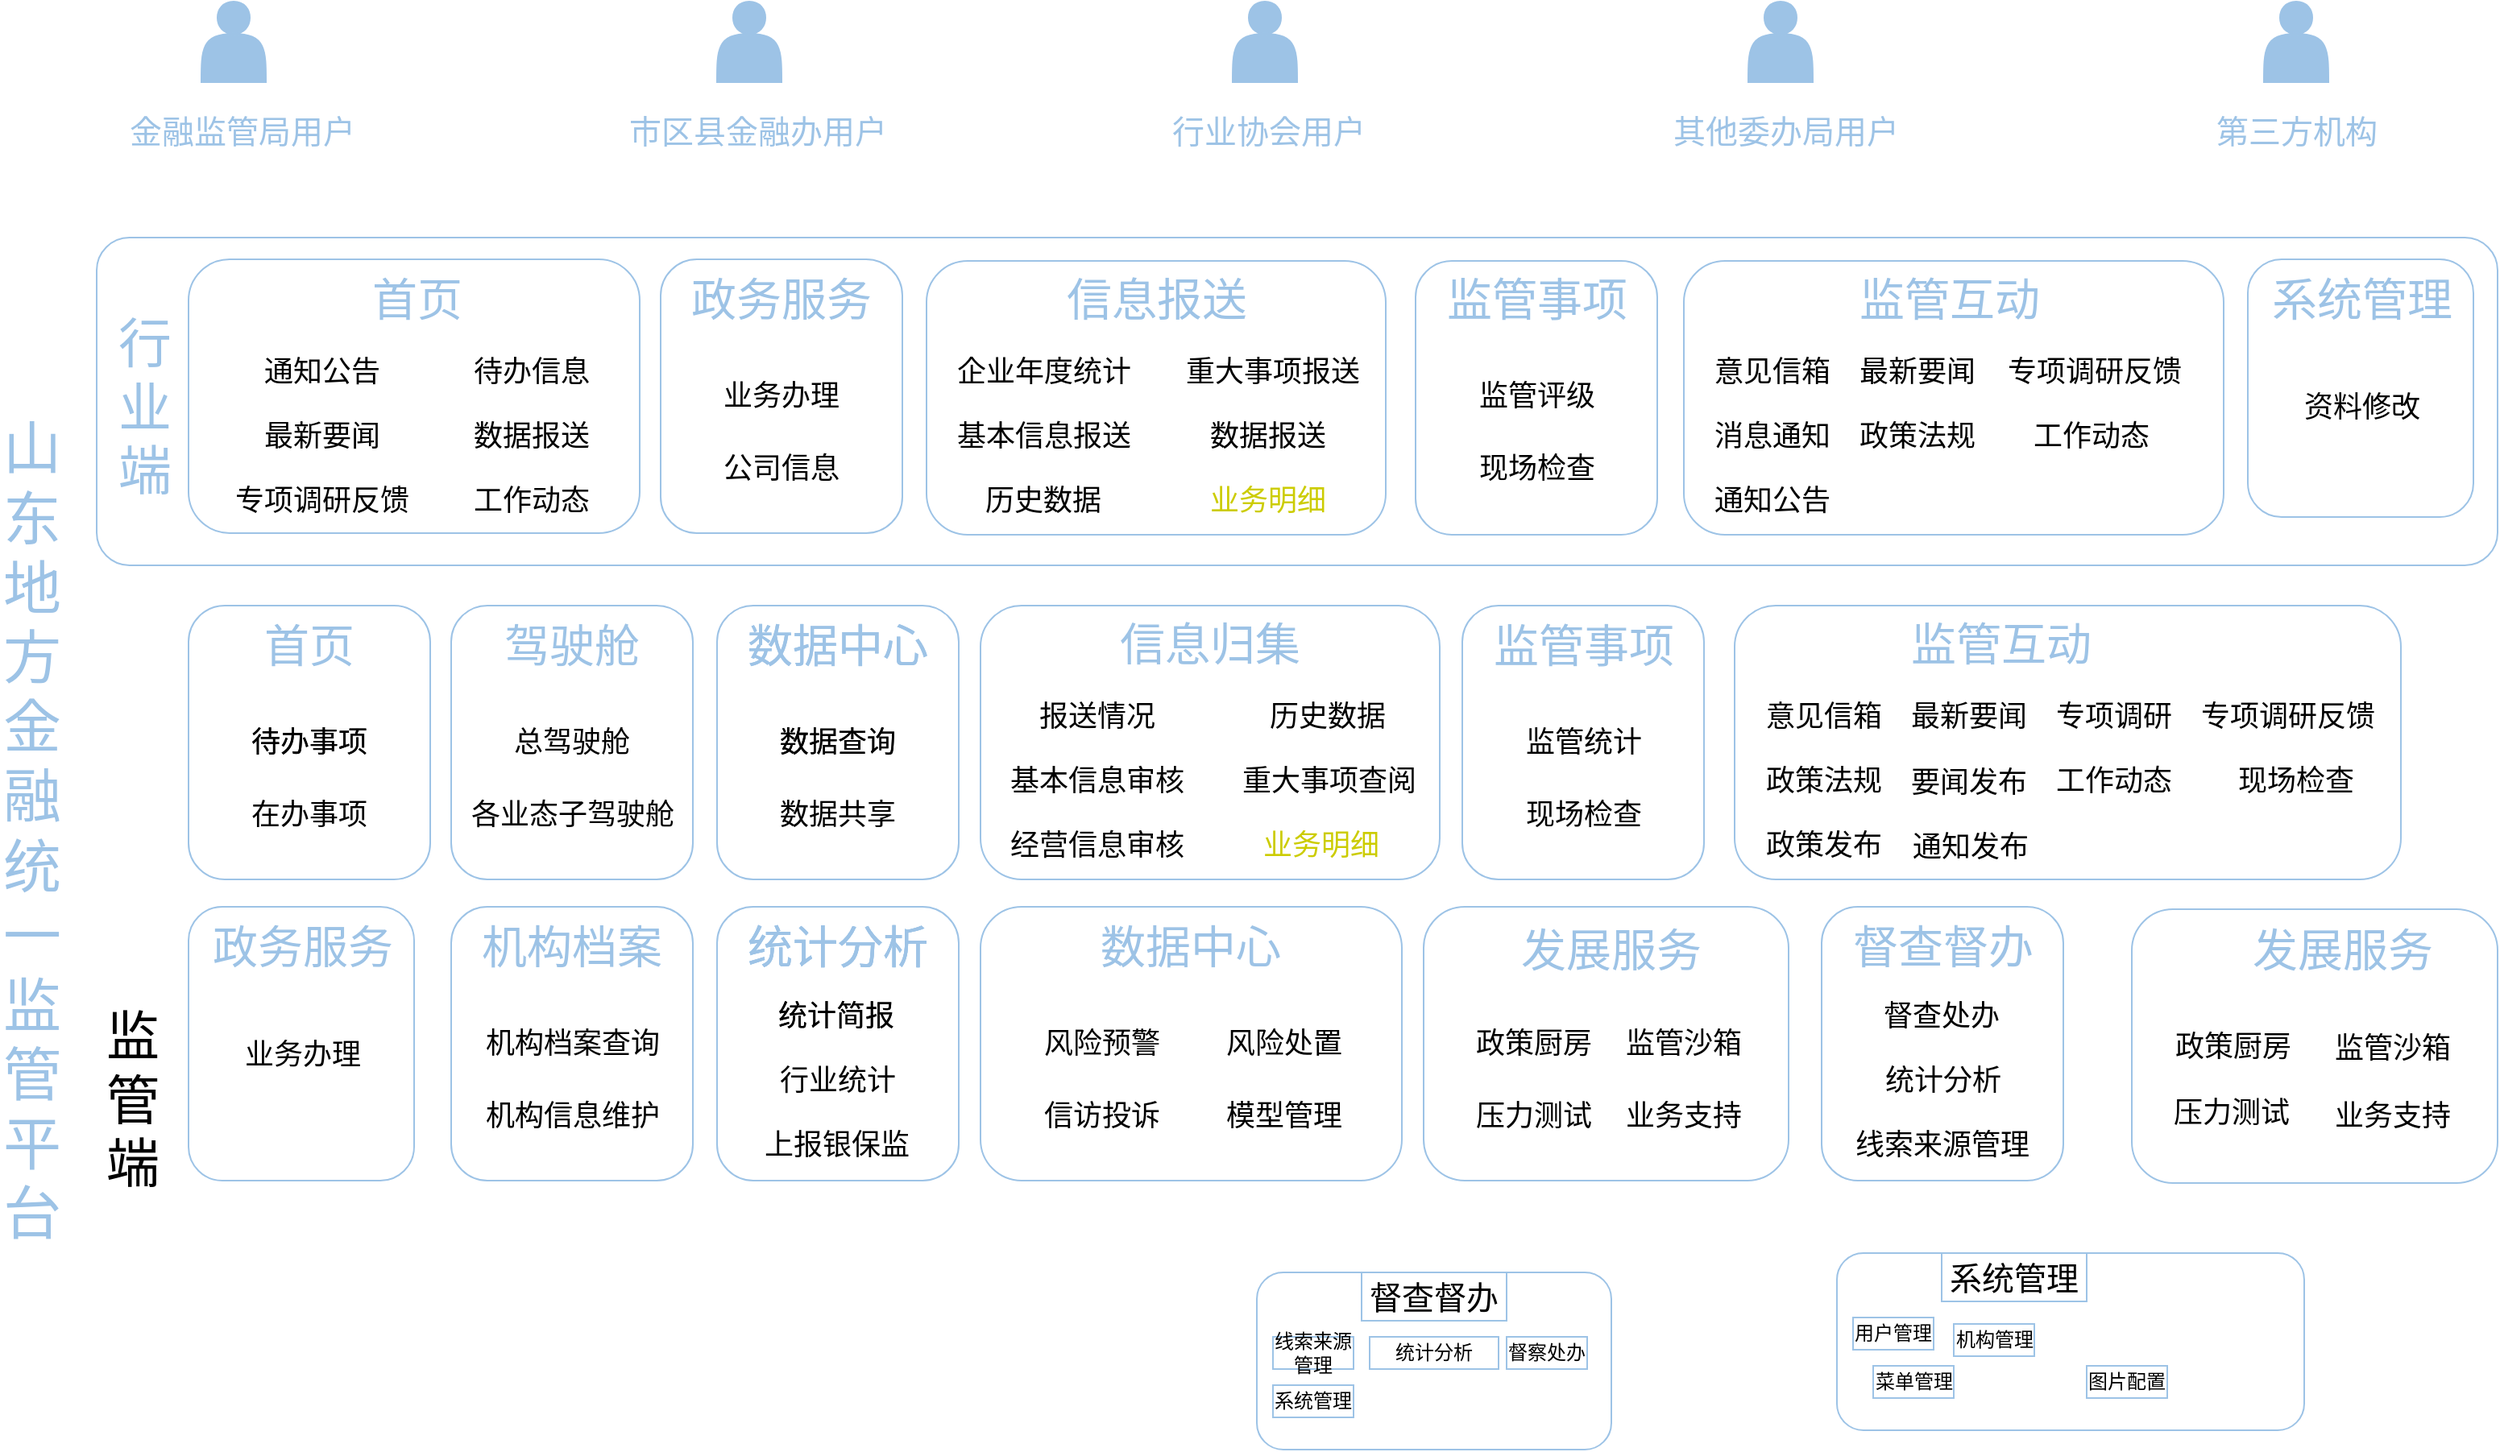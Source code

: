 <mxfile version="21.3.4" type="github">
  <diagram name="第 1 页" id="MV3o43IdLmot7RDqP8pI">
    <mxGraphModel dx="1057" dy="573" grid="1" gridSize="10" guides="1" tooltips="1" connect="1" arrows="1" fold="1" page="1" pageScale="1" pageWidth="827" pageHeight="1169" math="0" shadow="0">
      <root>
        <mxCell id="0" />
        <mxCell id="1" parent="0" />
        <mxCell id="Glt5fxQ_8E8wL3YPpG3F-2" value="" style="shape=actor;whiteSpace=wrap;html=1;fillColor=#9DC3E6;strokeColor=#9DC3E6;" parent="1" vertex="1">
          <mxGeometry x="195" y="40" width="40" height="50" as="geometry" />
        </mxCell>
        <mxCell id="Glt5fxQ_8E8wL3YPpG3F-7" value="&lt;font color=&quot;#9dc3e6&quot;&gt;金融监管局用户&lt;/font&gt;" style="text;html=1;align=center;verticalAlign=middle;resizable=0;points=[];autosize=1;strokeColor=none;fillColor=none;fontSize=20;arcSize=12;rounded=1;imageWidth=24;" parent="1" vertex="1">
          <mxGeometry x="140" y="100" width="160" height="40" as="geometry" />
        </mxCell>
        <mxCell id="aRTXH67dhM7J8I6KlZtX-2" value="" style="rounded=1;whiteSpace=wrap;html=1;strokeColor=#9DC3E6;arcSize=10;" parent="1" vertex="1">
          <mxGeometry x="130" y="186.5" width="1490" height="203.5" as="geometry" />
        </mxCell>
        <mxCell id="aRTXH67dhM7J8I6KlZtX-5" value="&lt;font color=&quot;#9dc3e6&quot; style=&quot;font-size: 33px;&quot;&gt;行业端&lt;/font&gt;" style="text;html=1;strokeColor=none;fillColor=none;align=center;verticalAlign=middle;whiteSpace=wrap;rounded=1;arcSize=15;imageHeight=24;" parent="1" vertex="1">
          <mxGeometry x="140" y="230" width="40" height="123" as="geometry" />
        </mxCell>
        <mxCell id="aRTXH67dhM7J8I6KlZtX-6" value="&lt;font style=&quot;font-size: 33px;&quot;&gt;监管端&lt;/font&gt;" style="text;html=1;strokeColor=none;fillColor=none;align=center;verticalAlign=middle;whiteSpace=wrap;rounded=0;fontSize=20;" parent="1" vertex="1">
          <mxGeometry x="140" y="682" width="25" height="80" as="geometry" />
        </mxCell>
        <mxCell id="aRTXH67dhM7J8I6KlZtX-10" value="&lt;font style=&quot;font-size: 36px;&quot; color=&quot;#9dc3e6&quot;&gt;山东地方金融统一监管平台&lt;/font&gt;" style="text;html=1;strokeColor=none;fillColor=none;align=center;verticalAlign=middle;whiteSpace=wrap;rounded=1;fontSize=20;arcSize=16;" parent="1" vertex="1">
          <mxGeometry x="70" y="320" width="40" height="470" as="geometry" />
        </mxCell>
        <mxCell id="aRTXH67dhM7J8I6KlZtX-11" value="" style="rounded=1;whiteSpace=wrap;html=1;strokeColor=#9DC3E6;" parent="1" vertex="1">
          <mxGeometry x="187" y="200" width="280" height="170" as="geometry" />
        </mxCell>
        <mxCell id="aRTXH67dhM7J8I6KlZtX-12" value="&lt;font style=&quot;font-size: 28px;&quot; color=&quot;#9dc3e6&quot;&gt;首页&lt;/font&gt;" style="text;html=1;strokeColor=none;fillColor=none;align=center;verticalAlign=middle;whiteSpace=wrap;rounded=1;fontSize=20;arcSize=15;" parent="1" vertex="1">
          <mxGeometry x="278.5" y="210" width="100" height="30" as="geometry" />
        </mxCell>
        <mxCell id="aRTXH67dhM7J8I6KlZtX-17" value="&lt;font color=&quot;#9dc3e6&quot;&gt;市区县金融办用户&lt;/font&gt;" style="text;html=1;align=center;verticalAlign=middle;resizable=0;points=[];autosize=1;strokeColor=none;fillColor=none;fontSize=20;rounded=1;arcSize=12;" parent="1" vertex="1">
          <mxGeometry x="450" y="100" width="180" height="40" as="geometry" />
        </mxCell>
        <mxCell id="aRTXH67dhM7J8I6KlZtX-19" value="&lt;font color=&quot;#9dc3e6&quot;&gt;行业协会用户&lt;/font&gt;" style="text;html=1;align=center;verticalAlign=middle;resizable=0;points=[];autosize=1;strokeColor=none;fillColor=none;fontSize=20;rounded=1;arcSize=12;" parent="1" vertex="1">
          <mxGeometry x="786.5" y="100" width="140" height="40" as="geometry" />
        </mxCell>
        <mxCell id="aRTXH67dhM7J8I6KlZtX-21" value="&lt;font color=&quot;#9dc3e6&quot;&gt;其他委办局用户&lt;/font&gt;" style="text;html=1;align=center;verticalAlign=middle;resizable=0;points=[];autosize=1;strokeColor=none;fillColor=none;fontSize=20;rounded=1;" parent="1" vertex="1">
          <mxGeometry x="1097.5" y="100" width="160" height="40" as="geometry" />
        </mxCell>
        <mxCell id="aRTXH67dhM7J8I6KlZtX-23" value="&lt;font color=&quot;#9dc3e6&quot;&gt;第三方机构&lt;/font&gt;" style="text;html=1;align=center;verticalAlign=middle;resizable=0;points=[];autosize=1;strokeColor=none;fillColor=none;fontSize=20;rounded=1;" parent="1" vertex="1">
          <mxGeometry x="1435" y="100" width="120" height="40" as="geometry" />
        </mxCell>
        <mxCell id="aRTXH67dhM7J8I6KlZtX-24" value="&lt;p class=&quot;MsoNormal&quot;&gt;&lt;font face=&quot;Times New Roman&quot; style=&quot;font-size: 18px;&quot;&gt;通知公告&lt;/font&gt;&lt;/p&gt;" style="text;html=1;strokeColor=none;fillColor=none;align=center;verticalAlign=middle;whiteSpace=wrap;rounded=0;imageWidth=24;imageHeight=24;" parent="1" vertex="1">
          <mxGeometry x="230" y="260" width="80" height="20" as="geometry" />
        </mxCell>
        <mxCell id="aRTXH67dhM7J8I6KlZtX-25" value="&lt;font face=&quot;Times New Roman&quot; style=&quot;font-size: 18px;&quot;&gt;专项调研反馈&lt;/font&gt;" style="text;html=1;strokeColor=none;fillColor=none;align=center;verticalAlign=middle;whiteSpace=wrap;rounded=0;" parent="1" vertex="1">
          <mxGeometry x="215" y="340" width="110" height="20" as="geometry" />
        </mxCell>
        <mxCell id="aRTXH67dhM7J8I6KlZtX-28" value="" style="rounded=1;whiteSpace=wrap;html=1;strokeColor=#9DC3E6;" parent="1" vertex="1">
          <mxGeometry x="480" y="200" width="150" height="170" as="geometry" />
        </mxCell>
        <mxCell id="aRTXH67dhM7J8I6KlZtX-29" value="&lt;p class=&quot;MsoNormal&quot;&gt;&lt;font style=&quot;font-size: 18px;&quot;&gt;业务办理&lt;/font&gt;&lt;/p&gt;" style="text;html=1;strokeColor=none;fillColor=none;align=center;verticalAlign=middle;whiteSpace=wrap;rounded=0;" parent="1" vertex="1">
          <mxGeometry x="515" y="275" width="80" height="20" as="geometry" />
        </mxCell>
        <mxCell id="aRTXH67dhM7J8I6KlZtX-30" value="&lt;p class=&quot;MsoNormal&quot;&gt;&lt;font style=&quot;font-size: 18px;&quot;&gt;公司信息&lt;/font&gt;&lt;/p&gt;" style="text;html=1;strokeColor=none;fillColor=none;align=center;verticalAlign=middle;whiteSpace=wrap;rounded=0;" parent="1" vertex="1">
          <mxGeometry x="515" y="320" width="80" height="20" as="geometry" />
        </mxCell>
        <mxCell id="aRTXH67dhM7J8I6KlZtX-32" value="&lt;font color=&quot;#9dc3e6&quot; style=&quot;font-size: 28px;&quot;&gt;政务服务&lt;/font&gt;" style="text;html=1;strokeColor=none;fillColor=none;align=center;verticalAlign=middle;whiteSpace=wrap;rounded=0;fontSize=20;" parent="1" vertex="1">
          <mxGeometry x="495" y="210" width="120" height="30" as="geometry" />
        </mxCell>
        <mxCell id="aRTXH67dhM7J8I6KlZtX-39" value="" style="rounded=1;whiteSpace=wrap;html=1;strokeColor=#9DC3E6;" parent="1" vertex="1">
          <mxGeometry x="645" y="201" width="285" height="170" as="geometry" />
        </mxCell>
        <mxCell id="aRTXH67dhM7J8I6KlZtX-40" value="&lt;font style=&quot;font-size: 18px;&quot;&gt;数据报送&lt;/font&gt;" style="text;html=1;strokeColor=none;fillColor=none;align=center;verticalAlign=middle;whiteSpace=wrap;rounded=0;" parent="1" vertex="1">
          <mxGeometry x="816.5" y="300" width="80" height="20" as="geometry" />
        </mxCell>
        <mxCell id="aRTXH67dhM7J8I6KlZtX-41" value="&lt;font style=&quot;font-size: 18px;&quot;&gt;历史数据&lt;/font&gt;" style="text;html=1;strokeColor=none;fillColor=none;align=center;verticalAlign=middle;whiteSpace=wrap;rounded=0;" parent="1" vertex="1">
          <mxGeometry x="675" y="340" width="85" height="20" as="geometry" />
        </mxCell>
        <mxCell id="aRTXH67dhM7J8I6KlZtX-42" value="&lt;font style=&quot;font-size: 18px;&quot;&gt;企业年度统计&lt;/font&gt;" style="text;html=1;strokeColor=none;fillColor=none;align=center;verticalAlign=middle;whiteSpace=wrap;rounded=0;" parent="1" vertex="1">
          <mxGeometry x="657.5" y="260" width="120" height="20" as="geometry" />
        </mxCell>
        <mxCell id="aRTXH67dhM7J8I6KlZtX-43" value="&lt;font color=&quot;#9dc3e6&quot; style=&quot;font-size: 28px;&quot;&gt;信息报送&lt;/font&gt;" style="text;html=1;strokeColor=none;fillColor=none;align=center;verticalAlign=middle;whiteSpace=wrap;rounded=0;fontSize=20;" parent="1" vertex="1">
          <mxGeometry x="727.5" y="210" width="120" height="30" as="geometry" />
        </mxCell>
        <mxCell id="aRTXH67dhM7J8I6KlZtX-44" value="&lt;font style=&quot;font-size: 18px;&quot;&gt;重大事项报送&lt;/font&gt;" style="text;html=1;strokeColor=none;fillColor=none;align=center;verticalAlign=middle;whiteSpace=wrap;rounded=0;" parent="1" vertex="1">
          <mxGeometry x="800" y="260" width="120" height="20" as="geometry" />
        </mxCell>
        <mxCell id="aRTXH67dhM7J8I6KlZtX-45" value="&lt;font style=&quot;font-size: 18px;&quot;&gt;业务明细&lt;/font&gt;" style="text;html=1;strokeColor=none;fillColor=none;align=center;verticalAlign=middle;whiteSpace=wrap;rounded=0;fontColor=#CCCC00;" parent="1" vertex="1">
          <mxGeometry x="816.5" y="340" width="80" height="20" as="geometry" />
        </mxCell>
        <mxCell id="aRTXH67dhM7J8I6KlZtX-46" value="&lt;font style=&quot;font-size: 18px;&quot;&gt;基本信息报送&lt;/font&gt;" style="text;html=1;strokeColor=none;fillColor=none;align=center;verticalAlign=middle;whiteSpace=wrap;rounded=0;" parent="1" vertex="1">
          <mxGeometry x="657.5" y="300" width="120" height="20" as="geometry" />
        </mxCell>
        <mxCell id="aRTXH67dhM7J8I6KlZtX-47" value="" style="rounded=1;whiteSpace=wrap;html=1;strokeColor=#9DC3E6;" parent="1" vertex="1">
          <mxGeometry x="948.5" y="201" width="150" height="170" as="geometry" />
        </mxCell>
        <mxCell id="aRTXH67dhM7J8I6KlZtX-48" value="&lt;p class=&quot;MsoNormal&quot;&gt;&lt;font style=&quot;font-size: 18px;&quot;&gt;监管评级&lt;/font&gt;&lt;/p&gt;" style="text;html=1;strokeColor=none;fillColor=none;align=center;verticalAlign=middle;whiteSpace=wrap;rounded=0;" parent="1" vertex="1">
          <mxGeometry x="983.5" y="275" width="80" height="20" as="geometry" />
        </mxCell>
        <mxCell id="aRTXH67dhM7J8I6KlZtX-49" value="&lt;font style=&quot;font-size: 18px;&quot;&gt;现场检查&lt;/font&gt;" style="text;html=1;strokeColor=none;fillColor=none;align=center;verticalAlign=middle;whiteSpace=wrap;rounded=0;" parent="1" vertex="1">
          <mxGeometry x="983.5" y="320" width="80" height="20" as="geometry" />
        </mxCell>
        <mxCell id="aRTXH67dhM7J8I6KlZtX-51" value="&lt;font color=&quot;#9dc3e6&quot; style=&quot;font-size: 28px;&quot;&gt;监管事项&lt;/font&gt;" style="text;html=1;strokeColor=none;fillColor=none;align=center;verticalAlign=middle;whiteSpace=wrap;rounded=0;fontSize=20;" parent="1" vertex="1">
          <mxGeometry x="963.5" y="210" width="120" height="30" as="geometry" />
        </mxCell>
        <mxCell id="aRTXH67dhM7J8I6KlZtX-60" value="" style="rounded=1;whiteSpace=wrap;html=1;strokeColor=#9DC3E6;" parent="1" vertex="1">
          <mxGeometry x="1115" y="201" width="335" height="170" as="geometry" />
        </mxCell>
        <mxCell id="aRTXH67dhM7J8I6KlZtX-62" value="&lt;font style=&quot;font-size: 18px;&quot;&gt;工作动态&lt;/font&gt;" style="text;html=1;strokeColor=none;fillColor=none;align=center;verticalAlign=middle;whiteSpace=wrap;rounded=0;" parent="1" vertex="1">
          <mxGeometry x="1327.5" y="300" width="80" height="20" as="geometry" />
        </mxCell>
        <mxCell id="aRTXH67dhM7J8I6KlZtX-63" value="&lt;font style=&quot;font-size: 18px;&quot;&gt;最新要闻&lt;/font&gt;" style="text;html=1;strokeColor=none;fillColor=none;align=center;verticalAlign=middle;whiteSpace=wrap;rounded=0;" parent="1" vertex="1">
          <mxGeometry x="1220" y="260" width="80" height="20" as="geometry" />
        </mxCell>
        <mxCell id="aRTXH67dhM7J8I6KlZtX-64" value="&lt;font color=&quot;#9dc3e6&quot; style=&quot;font-size: 28px;&quot;&gt;监管互动&lt;/font&gt;" style="text;html=1;strokeColor=none;fillColor=none;align=center;verticalAlign=middle;whiteSpace=wrap;rounded=0;fontSize=20;" parent="1" vertex="1">
          <mxGeometry x="1220" y="210" width="120" height="30" as="geometry" />
        </mxCell>
        <mxCell id="aRTXH67dhM7J8I6KlZtX-65" value="&lt;font style=&quot;font-size: 18px;&quot;&gt;政策法规&lt;/font&gt;" style="text;html=1;strokeColor=none;fillColor=none;align=center;verticalAlign=middle;whiteSpace=wrap;rounded=0;" parent="1" vertex="1">
          <mxGeometry x="1220" y="300" width="80" height="20" as="geometry" />
        </mxCell>
        <mxCell id="aRTXH67dhM7J8I6KlZtX-66" value="&lt;font style=&quot;font-size: 18px;&quot;&gt;通知公告&lt;/font&gt;" style="text;html=1;strokeColor=none;fillColor=none;align=center;verticalAlign=middle;whiteSpace=wrap;rounded=0;" parent="1" vertex="1">
          <mxGeometry x="1130" y="340" width="80" height="20" as="geometry" />
        </mxCell>
        <mxCell id="aRTXH67dhM7J8I6KlZtX-67" value="&lt;font style=&quot;font-size: 18px;&quot;&gt;专项调研反馈&lt;/font&gt;" style="text;html=1;strokeColor=none;fillColor=none;align=center;verticalAlign=middle;whiteSpace=wrap;rounded=0;" parent="1" vertex="1">
          <mxGeometry x="1310" y="260" width="120" height="20" as="geometry" />
        </mxCell>
        <mxCell id="aRTXH67dhM7J8I6KlZtX-74" value="" style="rounded=1;whiteSpace=wrap;html=1;strokeColor=#9DC3E6;" parent="1" vertex="1">
          <mxGeometry x="1465" y="200" width="140" height="160" as="geometry" />
        </mxCell>
        <mxCell id="aRTXH67dhM7J8I6KlZtX-75" value="&lt;font style=&quot;font-size: 18px;&quot;&gt;资料修改&lt;/font&gt;" style="text;html=1;strokeColor=none;fillColor=none;align=center;verticalAlign=middle;whiteSpace=wrap;rounded=0;" parent="1" vertex="1">
          <mxGeometry x="1496" y="281.5" width="80" height="20" as="geometry" />
        </mxCell>
        <mxCell id="aRTXH67dhM7J8I6KlZtX-78" value="&lt;font color=&quot;#9dc3e6&quot; style=&quot;font-size: 28px;&quot;&gt;系统管理&lt;/font&gt;" style="text;html=1;strokeColor=none;fillColor=none;align=center;verticalAlign=middle;whiteSpace=wrap;rounded=0;fontSize=20;" parent="1" vertex="1">
          <mxGeometry x="1476" y="210" width="120" height="30" as="geometry" />
        </mxCell>
        <mxCell id="aRTXH67dhM7J8I6KlZtX-92" value="数据查询" style="text;html=1;strokeColor=#9DC3E6;fillColor=none;align=center;verticalAlign=middle;whiteSpace=wrap;rounded=0;" parent="1" vertex="1">
          <mxGeometry x="424" y="520" width="50" height="20" as="geometry" />
        </mxCell>
        <mxCell id="aRTXH67dhM7J8I6KlZtX-219" value="" style="rounded=1;whiteSpace=wrap;html=1;strokeColor=#9DC3E6;" parent="1" vertex="1">
          <mxGeometry x="1210" y="817" width="290" height="110" as="geometry" />
        </mxCell>
        <mxCell id="aRTXH67dhM7J8I6KlZtX-220" value="系统管理" style="text;html=1;strokeColor=#9DC3E6;fillColor=none;align=center;verticalAlign=middle;whiteSpace=wrap;rounded=0;fontSize=20;" parent="1" vertex="1">
          <mxGeometry x="1275" y="817" width="90" height="30" as="geometry" />
        </mxCell>
        <mxCell id="aRTXH67dhM7J8I6KlZtX-221" value="用户管理" style="text;html=1;strokeColor=#9DC3E6;fillColor=none;align=center;verticalAlign=middle;whiteSpace=wrap;rounded=0;" parent="1" vertex="1">
          <mxGeometry x="1220" y="857" width="50" height="20" as="geometry" />
        </mxCell>
        <mxCell id="aRTXH67dhM7J8I6KlZtX-223" value="菜单管理" style="text;html=1;strokeColor=#9DC3E6;fillColor=none;align=center;verticalAlign=middle;whiteSpace=wrap;rounded=0;" parent="1" vertex="1">
          <mxGeometry x="1232.5" y="887" width="50" height="20" as="geometry" />
        </mxCell>
        <mxCell id="aRTXH67dhM7J8I6KlZtX-224" value="机构管理" style="text;html=1;strokeColor=#9DC3E6;fillColor=none;align=center;verticalAlign=middle;whiteSpace=wrap;rounded=0;" parent="1" vertex="1">
          <mxGeometry x="1282.5" y="861" width="50" height="20" as="geometry" />
        </mxCell>
        <mxCell id="aRTXH67dhM7J8I6KlZtX-226" value="图片配置" style="text;html=1;strokeColor=#9DC3E6;fillColor=none;align=center;verticalAlign=middle;whiteSpace=wrap;rounded=0;" parent="1" vertex="1">
          <mxGeometry x="1365" y="887" width="50" height="20" as="geometry" />
        </mxCell>
        <mxCell id="xY320EqsnYmXxUwGtdFH-1" value="" style="rounded=1;whiteSpace=wrap;html=1;strokeColor=#9DC3E6;" parent="1" vertex="1">
          <mxGeometry x="850" y="829" width="220" height="110" as="geometry" />
        </mxCell>
        <mxCell id="xY320EqsnYmXxUwGtdFH-2" value="督查督办" style="text;html=1;strokeColor=#9DC3E6;fillColor=none;align=center;verticalAlign=middle;whiteSpace=wrap;rounded=0;fontSize=20;" parent="1" vertex="1">
          <mxGeometry x="915" y="829" width="90" height="30" as="geometry" />
        </mxCell>
        <mxCell id="xY320EqsnYmXxUwGtdFH-3" value="线索来源管理" style="text;html=1;strokeColor=#9DC3E6;fillColor=none;align=center;verticalAlign=middle;whiteSpace=wrap;rounded=0;" parent="1" vertex="1">
          <mxGeometry x="860" y="869" width="50" height="20" as="geometry" />
        </mxCell>
        <mxCell id="xY320EqsnYmXxUwGtdFH-4" value="统计分析" style="text;html=1;strokeColor=#9DC3E6;fillColor=none;align=center;verticalAlign=middle;whiteSpace=wrap;rounded=0;" parent="1" vertex="1">
          <mxGeometry x="920" y="869" width="80" height="20" as="geometry" />
        </mxCell>
        <mxCell id="xY320EqsnYmXxUwGtdFH-5" value="督察处办" style="text;html=1;strokeColor=#9DC3E6;fillColor=none;align=center;verticalAlign=middle;whiteSpace=wrap;rounded=0;" parent="1" vertex="1">
          <mxGeometry x="1005" y="869" width="50" height="20" as="geometry" />
        </mxCell>
        <mxCell id="xY320EqsnYmXxUwGtdFH-6" value="系统管理" style="text;html=1;strokeColor=#9DC3E6;fillColor=none;align=center;verticalAlign=middle;whiteSpace=wrap;rounded=0;" parent="1" vertex="1">
          <mxGeometry x="860" y="899" width="50" height="20" as="geometry" />
        </mxCell>
        <mxCell id="gJdT72yyC9vPeTQj0DyS-16" value="" style="shape=actor;whiteSpace=wrap;html=1;fillColor=#9DC3E6;strokeColor=#9DC3E6;" parent="1" vertex="1">
          <mxGeometry x="515" y="40" width="40" height="50" as="geometry" />
        </mxCell>
        <mxCell id="gJdT72yyC9vPeTQj0DyS-17" value="" style="shape=actor;whiteSpace=wrap;html=1;fillColor=#9DC3E6;strokeColor=#9DC3E6;" parent="1" vertex="1">
          <mxGeometry x="835" y="40" width="40" height="50" as="geometry" />
        </mxCell>
        <mxCell id="gJdT72yyC9vPeTQj0DyS-18" value="" style="shape=actor;whiteSpace=wrap;html=1;fillColor=#9DC3E6;strokeColor=#9DC3E6;" parent="1" vertex="1">
          <mxGeometry x="1155" y="40" width="40" height="50" as="geometry" />
        </mxCell>
        <mxCell id="gJdT72yyC9vPeTQj0DyS-19" value="" style="shape=actor;whiteSpace=wrap;html=1;fillColor=#9DC3E6;strokeColor=#9DC3E6;" parent="1" vertex="1">
          <mxGeometry x="1475" y="40" width="40" height="50" as="geometry" />
        </mxCell>
        <mxCell id="vB-8h79mQ8a8GxiMmBp1-2" value="&lt;font style=&quot;font-size: 18px;&quot;&gt;最新要闻&lt;/font&gt;" style="text;html=1;strokeColor=none;fillColor=none;align=center;verticalAlign=middle;whiteSpace=wrap;rounded=0;" vertex="1" parent="1">
          <mxGeometry x="230" y="300" width="80" height="20" as="geometry" />
        </mxCell>
        <mxCell id="vB-8h79mQ8a8GxiMmBp1-3" value="&lt;font style=&quot;font-size: 18px;&quot;&gt;待办信息&lt;/font&gt;" style="text;html=1;strokeColor=none;fillColor=none;align=center;verticalAlign=middle;whiteSpace=wrap;rounded=0;" vertex="1" parent="1">
          <mxGeometry x="360" y="260" width="80" height="20" as="geometry" />
        </mxCell>
        <mxCell id="vB-8h79mQ8a8GxiMmBp1-4" value="&lt;font style=&quot;font-size: 18px;&quot;&gt;数据报送&lt;/font&gt;" style="text;html=1;strokeColor=none;fillColor=none;align=center;verticalAlign=middle;whiteSpace=wrap;rounded=0;" vertex="1" parent="1">
          <mxGeometry x="360" y="300" width="80" height="20" as="geometry" />
        </mxCell>
        <mxCell id="vB-8h79mQ8a8GxiMmBp1-5" value="&lt;font style=&quot;font-size: 18px;&quot;&gt;工作动态&lt;/font&gt;" style="text;html=1;strokeColor=none;fillColor=none;align=center;verticalAlign=middle;whiteSpace=wrap;rounded=0;" vertex="1" parent="1">
          <mxGeometry x="360" y="340" width="80" height="20" as="geometry" />
        </mxCell>
        <mxCell id="vB-8h79mQ8a8GxiMmBp1-42" value="&lt;font style=&quot;font-size: 18px;&quot;&gt;意见信箱&lt;/font&gt;" style="text;html=1;strokeColor=none;fillColor=none;align=center;verticalAlign=middle;whiteSpace=wrap;rounded=0;" vertex="1" parent="1">
          <mxGeometry x="1130" y="260" width="80" height="20" as="geometry" />
        </mxCell>
        <mxCell id="vB-8h79mQ8a8GxiMmBp1-43" value="&lt;font style=&quot;font-size: 18px;&quot;&gt;消息通知&lt;/font&gt;" style="text;html=1;strokeColor=none;fillColor=none;align=center;verticalAlign=middle;whiteSpace=wrap;rounded=0;" vertex="1" parent="1">
          <mxGeometry x="1130" y="300" width="80" height="20" as="geometry" />
        </mxCell>
        <mxCell id="vB-8h79mQ8a8GxiMmBp1-56" style="edgeStyle=orthogonalEdgeStyle;rounded=0;orthogonalLoop=1;jettySize=auto;html=1;exitX=0.5;exitY=1;exitDx=0;exitDy=0;" edge="1" parent="1" source="aRTXH67dhM7J8I6KlZtX-49" target="aRTXH67dhM7J8I6KlZtX-49">
          <mxGeometry relative="1" as="geometry" />
        </mxCell>
        <mxCell id="vB-8h79mQ8a8GxiMmBp1-58" style="edgeStyle=orthogonalEdgeStyle;rounded=0;orthogonalLoop=1;jettySize=auto;html=1;exitX=0.5;exitY=1;exitDx=0;exitDy=0;" edge="1" parent="1" source="aRTXH67dhM7J8I6KlZtX-49" target="aRTXH67dhM7J8I6KlZtX-49">
          <mxGeometry relative="1" as="geometry" />
        </mxCell>
        <mxCell id="vB-8h79mQ8a8GxiMmBp1-64" value="" style="rounded=1;whiteSpace=wrap;html=1;strokeColor=#9DC3E6;" vertex="1" parent="1">
          <mxGeometry x="187" y="415" width="150" height="170" as="geometry" />
        </mxCell>
        <mxCell id="vB-8h79mQ8a8GxiMmBp1-65" value="&lt;p class=&quot;MsoNormal&quot;&gt;&lt;font style=&quot;font-size: 18px;&quot;&gt;待办事项&lt;/font&gt;&lt;/p&gt;" style="text;html=1;strokeColor=none;fillColor=none;align=center;verticalAlign=middle;whiteSpace=wrap;rounded=0;" vertex="1" parent="1">
          <mxGeometry x="222" y="490" width="80" height="20" as="geometry" />
        </mxCell>
        <mxCell id="vB-8h79mQ8a8GxiMmBp1-66" value="&lt;p class=&quot;MsoNormal&quot;&gt;&lt;font style=&quot;font-size: 18px;&quot;&gt;在办事项&lt;/font&gt;&lt;/p&gt;" style="text;html=1;strokeColor=none;fillColor=none;align=center;verticalAlign=middle;whiteSpace=wrap;rounded=0;" vertex="1" parent="1">
          <mxGeometry x="222" y="535" width="80" height="20" as="geometry" />
        </mxCell>
        <mxCell id="vB-8h79mQ8a8GxiMmBp1-67" value="&lt;font color=&quot;#9dc3e6&quot;&gt;&lt;span style=&quot;font-size: 28px;&quot;&gt;首页&lt;/span&gt;&lt;/font&gt;" style="text;html=1;strokeColor=none;fillColor=none;align=center;verticalAlign=middle;whiteSpace=wrap;rounded=0;fontSize=20;" vertex="1" parent="1">
          <mxGeometry x="202" y="425" width="120" height="30" as="geometry" />
        </mxCell>
        <mxCell id="vB-8h79mQ8a8GxiMmBp1-68" value="" style="rounded=1;whiteSpace=wrap;html=1;strokeColor=#9DC3E6;" vertex="1" parent="1">
          <mxGeometry x="350" y="415" width="150" height="170" as="geometry" />
        </mxCell>
        <mxCell id="vB-8h79mQ8a8GxiMmBp1-69" value="&lt;p class=&quot;MsoNormal&quot;&gt;&lt;font style=&quot;font-size: 18px;&quot;&gt;总驾驶舱&lt;/font&gt;&lt;/p&gt;" style="text;html=1;strokeColor=none;fillColor=none;align=center;verticalAlign=middle;whiteSpace=wrap;rounded=0;" vertex="1" parent="1">
          <mxGeometry x="385" y="490" width="80" height="20" as="geometry" />
        </mxCell>
        <mxCell id="vB-8h79mQ8a8GxiMmBp1-70" value="&lt;p class=&quot;MsoNormal&quot;&gt;&lt;span style=&quot;font-size: 18px;&quot;&gt;各业态&lt;/span&gt;&lt;span style=&quot;font-size: 18px; background-color: initial;&quot;&gt;子驾驶舱&lt;/span&gt;&lt;/p&gt;" style="text;html=1;strokeColor=none;fillColor=none;align=center;verticalAlign=middle;whiteSpace=wrap;rounded=0;" vertex="1" parent="1">
          <mxGeometry x="357.5" y="535" width="135" height="20" as="geometry" />
        </mxCell>
        <mxCell id="vB-8h79mQ8a8GxiMmBp1-71" value="&lt;font color=&quot;#9dc3e6&quot;&gt;&lt;span style=&quot;font-size: 28px;&quot;&gt;驾驶舱&lt;/span&gt;&lt;/font&gt;" style="text;html=1;strokeColor=none;fillColor=none;align=center;verticalAlign=middle;whiteSpace=wrap;rounded=0;fontSize=20;" vertex="1" parent="1">
          <mxGeometry x="365" y="425" width="120" height="30" as="geometry" />
        </mxCell>
        <mxCell id="vB-8h79mQ8a8GxiMmBp1-76" value="&lt;p class=&quot;MsoNormal&quot;&gt;&lt;font style=&quot;font-size: 18px;&quot;&gt;待办事项&lt;/font&gt;&lt;/p&gt;" style="text;html=1;strokeColor=none;fillColor=none;align=center;verticalAlign=middle;whiteSpace=wrap;rounded=0;" vertex="1" parent="1">
          <mxGeometry x="222" y="490" width="80" height="20" as="geometry" />
        </mxCell>
        <mxCell id="vB-8h79mQ8a8GxiMmBp1-85" value="" style="rounded=1;whiteSpace=wrap;html=1;strokeColor=#9DC3E6;" vertex="1" parent="1">
          <mxGeometry x="515" y="415" width="150" height="170" as="geometry" />
        </mxCell>
        <mxCell id="vB-8h79mQ8a8GxiMmBp1-86" value="&lt;p class=&quot;MsoNormal&quot;&gt;&lt;font style=&quot;font-size: 18px;&quot;&gt;数据共享&lt;/font&gt;&lt;/p&gt;" style="text;html=1;strokeColor=none;fillColor=none;align=center;verticalAlign=middle;whiteSpace=wrap;rounded=0;" vertex="1" parent="1">
          <mxGeometry x="550" y="535" width="80" height="20" as="geometry" />
        </mxCell>
        <mxCell id="vB-8h79mQ8a8GxiMmBp1-87" value="&lt;font color=&quot;#9dc3e6&quot;&gt;&lt;span style=&quot;font-size: 28px;&quot;&gt;数据中心&lt;/span&gt;&lt;/font&gt;" style="text;html=1;strokeColor=none;fillColor=none;align=center;verticalAlign=middle;whiteSpace=wrap;rounded=0;fontSize=20;" vertex="1" parent="1">
          <mxGeometry x="530" y="425" width="120" height="30" as="geometry" />
        </mxCell>
        <mxCell id="vB-8h79mQ8a8GxiMmBp1-88" value="&lt;p class=&quot;MsoNormal&quot;&gt;&lt;font style=&quot;font-size: 18px;&quot;&gt;数据查询&lt;/font&gt;&lt;/p&gt;" style="text;html=1;strokeColor=none;fillColor=none;align=center;verticalAlign=middle;whiteSpace=wrap;rounded=0;" vertex="1" parent="1">
          <mxGeometry x="550" y="490" width="80" height="20" as="geometry" />
        </mxCell>
        <mxCell id="vB-8h79mQ8a8GxiMmBp1-90" value="" style="rounded=1;whiteSpace=wrap;html=1;strokeColor=#9DC3E6;" vertex="1" parent="1">
          <mxGeometry x="678.5" y="415" width="285" height="170" as="geometry" />
        </mxCell>
        <mxCell id="vB-8h79mQ8a8GxiMmBp1-91" value="&lt;font style=&quot;font-size: 18px;&quot;&gt;重大事项查阅&lt;/font&gt;" style="text;html=1;strokeColor=none;fillColor=none;align=center;verticalAlign=middle;whiteSpace=wrap;rounded=0;" vertex="1" parent="1">
          <mxGeometry x="835" y="514" width="120" height="20" as="geometry" />
        </mxCell>
        <mxCell id="vB-8h79mQ8a8GxiMmBp1-92" value="&lt;span style=&quot;font-size: 18px;&quot;&gt;经营信息审核&lt;/span&gt;" style="text;html=1;strokeColor=none;fillColor=none;align=center;verticalAlign=middle;whiteSpace=wrap;rounded=0;" vertex="1" parent="1">
          <mxGeometry x="691" y="554" width="120" height="20" as="geometry" />
        </mxCell>
        <mxCell id="vB-8h79mQ8a8GxiMmBp1-93" value="&lt;span style=&quot;font-size: 18px;&quot;&gt;报送情况&lt;/span&gt;" style="text;html=1;strokeColor=none;fillColor=none;align=center;verticalAlign=middle;whiteSpace=wrap;rounded=0;" vertex="1" parent="1">
          <mxGeometry x="691" y="474" width="120" height="20" as="geometry" />
        </mxCell>
        <mxCell id="vB-8h79mQ8a8GxiMmBp1-94" value="&lt;font color=&quot;#9dc3e6&quot; style=&quot;font-size: 28px;&quot;&gt;信息归集&lt;/font&gt;" style="text;html=1;strokeColor=none;fillColor=none;align=center;verticalAlign=middle;whiteSpace=wrap;rounded=0;fontSize=20;" vertex="1" parent="1">
          <mxGeometry x="761" y="424" width="120" height="30" as="geometry" />
        </mxCell>
        <mxCell id="vB-8h79mQ8a8GxiMmBp1-95" value="&lt;span style=&quot;font-size: 18px;&quot;&gt;历史数据&lt;/span&gt;" style="text;html=1;strokeColor=none;fillColor=none;align=center;verticalAlign=middle;whiteSpace=wrap;rounded=0;" vertex="1" parent="1">
          <mxGeometry x="833.5" y="474" width="120" height="20" as="geometry" />
        </mxCell>
        <mxCell id="vB-8h79mQ8a8GxiMmBp1-96" value="&lt;font style=&quot;font-size: 18px;&quot;&gt;业务明细&lt;/font&gt;" style="text;html=1;strokeColor=none;fillColor=none;align=center;verticalAlign=middle;whiteSpace=wrap;rounded=0;fontColor=#CCCC00;" vertex="1" parent="1">
          <mxGeometry x="850" y="554" width="80" height="20" as="geometry" />
        </mxCell>
        <mxCell id="vB-8h79mQ8a8GxiMmBp1-97" value="&lt;font style=&quot;font-size: 18px;&quot;&gt;基本信息审核&lt;/font&gt;" style="text;html=1;strokeColor=none;fillColor=none;align=center;verticalAlign=middle;whiteSpace=wrap;rounded=0;" vertex="1" parent="1">
          <mxGeometry x="691" y="514" width="120" height="20" as="geometry" />
        </mxCell>
        <mxCell id="vB-8h79mQ8a8GxiMmBp1-98" value="" style="rounded=1;whiteSpace=wrap;html=1;strokeColor=#9DC3E6;" vertex="1" parent="1">
          <mxGeometry x="977.5" y="415" width="150" height="170" as="geometry" />
        </mxCell>
        <mxCell id="vB-8h79mQ8a8GxiMmBp1-99" value="&lt;p class=&quot;MsoNormal&quot;&gt;&lt;font style=&quot;font-size: 18px;&quot;&gt;现场检查&lt;/font&gt;&lt;/p&gt;" style="text;html=1;strokeColor=none;fillColor=none;align=center;verticalAlign=middle;whiteSpace=wrap;rounded=0;" vertex="1" parent="1">
          <mxGeometry x="1012.5" y="535" width="80" height="20" as="geometry" />
        </mxCell>
        <mxCell id="vB-8h79mQ8a8GxiMmBp1-100" value="&lt;font color=&quot;#9dc3e6&quot;&gt;&lt;span style=&quot;font-size: 28px;&quot;&gt;监管事项&lt;/span&gt;&lt;/font&gt;" style="text;html=1;strokeColor=none;fillColor=none;align=center;verticalAlign=middle;whiteSpace=wrap;rounded=0;fontSize=20;" vertex="1" parent="1">
          <mxGeometry x="992.5" y="425" width="120" height="30" as="geometry" />
        </mxCell>
        <mxCell id="vB-8h79mQ8a8GxiMmBp1-101" value="&lt;p class=&quot;MsoNormal&quot;&gt;&lt;font style=&quot;font-size: 18px;&quot;&gt;监管统计&lt;/font&gt;&lt;/p&gt;" style="text;html=1;strokeColor=none;fillColor=none;align=center;verticalAlign=middle;whiteSpace=wrap;rounded=0;" vertex="1" parent="1">
          <mxGeometry x="1012.5" y="490" width="80" height="20" as="geometry" />
        </mxCell>
        <mxCell id="vB-8h79mQ8a8GxiMmBp1-102" value="" style="rounded=1;whiteSpace=wrap;html=1;strokeColor=#9DC3E6;" vertex="1" parent="1">
          <mxGeometry x="1146.5" y="415" width="413.5" height="170" as="geometry" />
        </mxCell>
        <mxCell id="vB-8h79mQ8a8GxiMmBp1-103" value="&lt;font style=&quot;font-size: 18px;&quot;&gt;工作动态&lt;/font&gt;" style="text;html=1;strokeColor=none;fillColor=none;align=center;verticalAlign=middle;whiteSpace=wrap;rounded=0;" vertex="1" parent="1">
          <mxGeometry x="1341.5" y="514" width="80" height="20" as="geometry" />
        </mxCell>
        <mxCell id="vB-8h79mQ8a8GxiMmBp1-104" value="&lt;font style=&quot;font-size: 18px;&quot;&gt;最新要闻&lt;/font&gt;" style="text;html=1;strokeColor=none;fillColor=none;align=center;verticalAlign=middle;whiteSpace=wrap;rounded=0;" vertex="1" parent="1">
          <mxGeometry x="1251.5" y="474" width="80" height="20" as="geometry" />
        </mxCell>
        <mxCell id="vB-8h79mQ8a8GxiMmBp1-105" value="&lt;font color=&quot;#9dc3e6&quot; style=&quot;font-size: 28px;&quot;&gt;监管互动&lt;/font&gt;" style="text;html=1;strokeColor=none;fillColor=none;align=center;verticalAlign=middle;whiteSpace=wrap;rounded=0;fontSize=20;" vertex="1" parent="1">
          <mxGeometry x="1251.5" y="424" width="120" height="30" as="geometry" />
        </mxCell>
        <mxCell id="vB-8h79mQ8a8GxiMmBp1-106" value="&lt;font style=&quot;font-size: 18px;&quot;&gt;政策发布&lt;/font&gt;" style="text;html=1;strokeColor=none;fillColor=none;align=center;verticalAlign=middle;whiteSpace=wrap;rounded=0;" vertex="1" parent="1">
          <mxGeometry x="1161.5" y="554" width="80" height="20" as="geometry" />
        </mxCell>
        <mxCell id="vB-8h79mQ8a8GxiMmBp1-107" value="&lt;font style=&quot;font-size: 18px;&quot;&gt;专项调研&lt;/font&gt;" style="text;html=1;strokeColor=none;fillColor=none;align=center;verticalAlign=middle;whiteSpace=wrap;rounded=0;" vertex="1" parent="1">
          <mxGeometry x="1341.5" y="474" width="80" height="20" as="geometry" />
        </mxCell>
        <mxCell id="vB-8h79mQ8a8GxiMmBp1-108" value="&lt;font style=&quot;font-size: 18px;&quot;&gt;意见信箱&lt;/font&gt;" style="text;html=1;strokeColor=none;fillColor=none;align=center;verticalAlign=middle;whiteSpace=wrap;rounded=0;" vertex="1" parent="1">
          <mxGeometry x="1161.5" y="474" width="80" height="20" as="geometry" />
        </mxCell>
        <mxCell id="vB-8h79mQ8a8GxiMmBp1-109" value="&lt;font style=&quot;font-size: 18px;&quot;&gt;政策法规&lt;/font&gt;" style="text;html=1;strokeColor=none;fillColor=none;align=center;verticalAlign=middle;whiteSpace=wrap;rounded=0;" vertex="1" parent="1">
          <mxGeometry x="1161.5" y="514" width="80" height="20" as="geometry" />
        </mxCell>
        <mxCell id="vB-8h79mQ8a8GxiMmBp1-111" value="&lt;font style=&quot;font-size: 18px;&quot;&gt;专项调研反馈&lt;/font&gt;" style="text;html=1;strokeColor=none;fillColor=none;align=center;verticalAlign=middle;whiteSpace=wrap;rounded=0;" vertex="1" parent="1">
          <mxGeometry x="1430" y="474" width="120" height="20" as="geometry" />
        </mxCell>
        <mxCell id="vB-8h79mQ8a8GxiMmBp1-113" value="&lt;font style=&quot;font-size: 18px;&quot;&gt;要闻发布&lt;/font&gt;" style="text;html=1;strokeColor=none;fillColor=none;align=center;verticalAlign=middle;whiteSpace=wrap;rounded=0;" vertex="1" parent="1">
          <mxGeometry x="1251.5" y="515" width="80" height="20" as="geometry" />
        </mxCell>
        <mxCell id="vB-8h79mQ8a8GxiMmBp1-114" value="&lt;font style=&quot;font-size: 18px;&quot;&gt;通知发布&lt;/font&gt;" style="text;html=1;strokeColor=none;fillColor=none;align=center;verticalAlign=middle;whiteSpace=wrap;rounded=0;" vertex="1" parent="1">
          <mxGeometry x="1252.5" y="555" width="80" height="20" as="geometry" />
        </mxCell>
        <mxCell id="vB-8h79mQ8a8GxiMmBp1-115" value="&lt;font style=&quot;font-size: 18px;&quot;&gt;现场检查&lt;/font&gt;" style="text;html=1;strokeColor=none;fillColor=none;align=center;verticalAlign=middle;whiteSpace=wrap;rounded=0;" vertex="1" parent="1">
          <mxGeometry x="1455" y="514" width="80" height="20" as="geometry" />
        </mxCell>
        <mxCell id="vB-8h79mQ8a8GxiMmBp1-137" value="" style="rounded=1;whiteSpace=wrap;html=1;strokeColor=#9DC3E6;" vertex="1" parent="1">
          <mxGeometry x="187" y="602" width="140" height="170" as="geometry" />
        </mxCell>
        <mxCell id="vB-8h79mQ8a8GxiMmBp1-138" value="&lt;span style=&quot;font-size: 18px;&quot;&gt;业务办理&lt;/span&gt;" style="text;html=1;strokeColor=none;fillColor=none;align=center;verticalAlign=middle;whiteSpace=wrap;rounded=0;" vertex="1" parent="1">
          <mxGeometry x="218" y="683.5" width="80" height="20" as="geometry" />
        </mxCell>
        <mxCell id="vB-8h79mQ8a8GxiMmBp1-139" value="&lt;font color=&quot;#9dc3e6&quot;&gt;&lt;span style=&quot;font-size: 28px;&quot;&gt;政务服务&lt;/span&gt;&lt;/font&gt;" style="text;html=1;strokeColor=none;fillColor=none;align=center;verticalAlign=middle;whiteSpace=wrap;rounded=0;fontSize=20;" vertex="1" parent="1">
          <mxGeometry x="198" y="612" width="120" height="30" as="geometry" />
        </mxCell>
        <mxCell id="vB-8h79mQ8a8GxiMmBp1-140" value="" style="rounded=1;whiteSpace=wrap;html=1;strokeColor=#9DC3E6;" vertex="1" parent="1">
          <mxGeometry x="350" y="602" width="150" height="170" as="geometry" />
        </mxCell>
        <mxCell id="vB-8h79mQ8a8GxiMmBp1-141" value="&lt;p class=&quot;MsoNormal&quot;&gt;&lt;font style=&quot;font-size: 18px;&quot;&gt;机构档案查询&lt;/font&gt;&lt;/p&gt;" style="text;html=1;strokeColor=none;fillColor=none;align=center;verticalAlign=middle;whiteSpace=wrap;rounded=0;" vertex="1" parent="1">
          <mxGeometry x="357.5" y="677" width="135" height="20" as="geometry" />
        </mxCell>
        <mxCell id="vB-8h79mQ8a8GxiMmBp1-142" value="&lt;p class=&quot;MsoNormal&quot;&gt;&lt;span style=&quot;font-size: 18px;&quot;&gt;机构信息维护&lt;/span&gt;&lt;/p&gt;" style="text;html=1;strokeColor=none;fillColor=none;align=center;verticalAlign=middle;whiteSpace=wrap;rounded=0;" vertex="1" parent="1">
          <mxGeometry x="357.5" y="722" width="135" height="20" as="geometry" />
        </mxCell>
        <mxCell id="vB-8h79mQ8a8GxiMmBp1-143" value="&lt;font color=&quot;#9dc3e6&quot;&gt;&lt;span style=&quot;font-size: 28px;&quot;&gt;机构档案&lt;/span&gt;&lt;/font&gt;" style="text;html=1;strokeColor=none;fillColor=none;align=center;verticalAlign=middle;whiteSpace=wrap;rounded=0;fontSize=20;" vertex="1" parent="1">
          <mxGeometry x="365" y="612" width="120" height="30" as="geometry" />
        </mxCell>
        <mxCell id="vB-8h79mQ8a8GxiMmBp1-151" value="" style="rounded=1;whiteSpace=wrap;html=1;strokeColor=#9DC3E6;" vertex="1" parent="1">
          <mxGeometry x="515" y="602" width="150" height="170" as="geometry" />
        </mxCell>
        <mxCell id="vB-8h79mQ8a8GxiMmBp1-152" value="&lt;p class=&quot;MsoNormal&quot;&gt;&lt;span style=&quot;font-size: 18px;&quot;&gt;行业统计&lt;/span&gt;&lt;/p&gt;" style="text;html=1;strokeColor=none;fillColor=none;align=center;verticalAlign=middle;whiteSpace=wrap;rounded=0;" vertex="1" parent="1">
          <mxGeometry x="550" y="700" width="80" height="20" as="geometry" />
        </mxCell>
        <mxCell id="vB-8h79mQ8a8GxiMmBp1-153" value="&lt;font color=&quot;#9dc3e6&quot;&gt;&lt;span style=&quot;font-size: 28px;&quot;&gt;统计分析&lt;/span&gt;&lt;/font&gt;" style="text;html=1;strokeColor=none;fillColor=none;align=center;verticalAlign=middle;whiteSpace=wrap;rounded=0;fontSize=20;" vertex="1" parent="1">
          <mxGeometry x="530" y="612" width="120" height="30" as="geometry" />
        </mxCell>
        <mxCell id="vB-8h79mQ8a8GxiMmBp1-154" value="&lt;p class=&quot;MsoNormal&quot;&gt;&lt;font style=&quot;font-size: 18px;&quot;&gt;统计简报&lt;/font&gt;&lt;/p&gt;" style="text;html=1;strokeColor=none;fillColor=none;align=center;verticalAlign=middle;whiteSpace=wrap;rounded=0;" vertex="1" parent="1">
          <mxGeometry x="549" y="660" width="80" height="20" as="geometry" />
        </mxCell>
        <mxCell id="vB-8h79mQ8a8GxiMmBp1-158" value="&lt;p class=&quot;MsoNormal&quot;&gt;&lt;font style=&quot;font-size: 18px;&quot;&gt;上报银保监&lt;/font&gt;&lt;/p&gt;" style="text;html=1;strokeColor=none;fillColor=none;align=center;verticalAlign=middle;whiteSpace=wrap;rounded=0;" vertex="1" parent="1">
          <mxGeometry x="534" y="740" width="111" height="20" as="geometry" />
        </mxCell>
        <mxCell id="vB-8h79mQ8a8GxiMmBp1-162" value="&lt;font color=&quot;#9dc3e6&quot;&gt;&lt;span style=&quot;font-size: 28px;&quot;&gt;统计分析&lt;/span&gt;&lt;/font&gt;" style="text;html=1;strokeColor=none;fillColor=none;align=center;verticalAlign=middle;whiteSpace=wrap;rounded=0;fontSize=20;" vertex="1" parent="1">
          <mxGeometry x="530" y="612" width="120" height="30" as="geometry" />
        </mxCell>
        <mxCell id="vB-8h79mQ8a8GxiMmBp1-168" value="&lt;font color=&quot;#9dc3e6&quot;&gt;&lt;span style=&quot;font-size: 28px;&quot;&gt;数据中心&lt;/span&gt;&lt;/font&gt;" style="text;html=1;strokeColor=none;fillColor=none;align=center;verticalAlign=middle;whiteSpace=wrap;rounded=0;fontSize=20;" vertex="1" parent="1">
          <mxGeometry x="530" y="425" width="120" height="30" as="geometry" />
        </mxCell>
        <mxCell id="vB-8h79mQ8a8GxiMmBp1-169" value="&lt;p class=&quot;MsoNormal&quot;&gt;&lt;font style=&quot;font-size: 18px;&quot;&gt;数据查询&lt;/font&gt;&lt;/p&gt;" style="text;html=1;strokeColor=none;fillColor=none;align=center;verticalAlign=middle;whiteSpace=wrap;rounded=0;" vertex="1" parent="1">
          <mxGeometry x="550" y="490" width="80" height="20" as="geometry" />
        </mxCell>
        <mxCell id="vB-8h79mQ8a8GxiMmBp1-170" value="" style="rounded=1;whiteSpace=wrap;html=1;strokeColor=#9DC3E6;" vertex="1" parent="1">
          <mxGeometry x="678.5" y="602" width="261.5" height="170" as="geometry" />
        </mxCell>
        <mxCell id="vB-8h79mQ8a8GxiMmBp1-171" value="&lt;p class=&quot;MsoNormal&quot;&gt;&lt;font style=&quot;font-size: 18px;&quot;&gt;信访投诉&lt;/font&gt;&lt;/p&gt;" style="text;html=1;strokeColor=none;fillColor=none;align=center;verticalAlign=middle;whiteSpace=wrap;rounded=0;" vertex="1" parent="1">
          <mxGeometry x="713.5" y="722" width="80" height="20" as="geometry" />
        </mxCell>
        <mxCell id="vB-8h79mQ8a8GxiMmBp1-172" value="&lt;font color=&quot;#9dc3e6&quot;&gt;&lt;span style=&quot;font-size: 28px;&quot;&gt;数据中心&lt;/span&gt;&lt;/font&gt;" style="text;html=1;strokeColor=none;fillColor=none;align=center;verticalAlign=middle;whiteSpace=wrap;rounded=0;fontSize=20;" vertex="1" parent="1">
          <mxGeometry x="749.25" y="612" width="120" height="30" as="geometry" />
        </mxCell>
        <mxCell id="vB-8h79mQ8a8GxiMmBp1-173" value="&lt;p class=&quot;MsoNormal&quot;&gt;&lt;font style=&quot;font-size: 18px;&quot;&gt;风险预警&lt;/font&gt;&lt;/p&gt;" style="text;html=1;strokeColor=none;fillColor=none;align=center;verticalAlign=middle;whiteSpace=wrap;rounded=0;" vertex="1" parent="1">
          <mxGeometry x="713.5" y="677" width="80" height="20" as="geometry" />
        </mxCell>
        <mxCell id="vB-8h79mQ8a8GxiMmBp1-174" value="&lt;p class=&quot;MsoNormal&quot;&gt;&lt;font style=&quot;font-size: 18px;&quot;&gt;模型管理&lt;/font&gt;&lt;/p&gt;" style="text;html=1;strokeColor=none;fillColor=none;align=center;verticalAlign=middle;whiteSpace=wrap;rounded=0;" vertex="1" parent="1">
          <mxGeometry x="827" y="722" width="80" height="20" as="geometry" />
        </mxCell>
        <mxCell id="vB-8h79mQ8a8GxiMmBp1-175" value="&lt;p class=&quot;MsoNormal&quot;&gt;&lt;font style=&quot;font-size: 18px;&quot;&gt;风险处置&lt;/font&gt;&lt;/p&gt;" style="text;html=1;strokeColor=none;fillColor=none;align=center;verticalAlign=middle;whiteSpace=wrap;rounded=0;" vertex="1" parent="1">
          <mxGeometry x="827" y="677" width="80" height="20" as="geometry" />
        </mxCell>
        <mxCell id="vB-8h79mQ8a8GxiMmBp1-183" value="" style="rounded=1;whiteSpace=wrap;html=1;strokeColor=#9DC3E6;" vertex="1" parent="1">
          <mxGeometry x="953.5" y="602" width="226.5" height="170" as="geometry" />
        </mxCell>
        <mxCell id="vB-8h79mQ8a8GxiMmBp1-184" value="&lt;span style=&quot;font-size: 18px;&quot;&gt;压力测试&lt;/span&gt;" style="text;html=1;strokeColor=none;fillColor=none;align=center;verticalAlign=middle;whiteSpace=wrap;rounded=0;" vertex="1" parent="1">
          <mxGeometry x="982" y="722" width="80" height="20" as="geometry" />
        </mxCell>
        <mxCell id="vB-8h79mQ8a8GxiMmBp1-185" value="&lt;font color=&quot;#9dc3e6&quot;&gt;&lt;span style=&quot;font-size: 28px;&quot;&gt;发展服务&lt;/span&gt;&lt;/font&gt;" style="text;html=1;strokeColor=none;fillColor=none;align=center;verticalAlign=middle;whiteSpace=wrap;rounded=0;fontSize=20;" vertex="1" parent="1">
          <mxGeometry x="1010" y="613.5" width="120" height="30" as="geometry" />
        </mxCell>
        <mxCell id="vB-8h79mQ8a8GxiMmBp1-186" value="&lt;font style=&quot;font-size: 18px;&quot;&gt;政策厨房&lt;/font&gt;" style="text;html=1;strokeColor=none;fillColor=none;align=center;verticalAlign=middle;whiteSpace=wrap;rounded=0;" vertex="1" parent="1">
          <mxGeometry x="980.5" y="677" width="81.5" height="20" as="geometry" />
        </mxCell>
        <mxCell id="vB-8h79mQ8a8GxiMmBp1-188" value="&lt;span style=&quot;font-size: 18px;&quot;&gt;监管沙箱&lt;/span&gt;" style="text;html=1;strokeColor=none;fillColor=none;align=center;verticalAlign=middle;whiteSpace=wrap;rounded=0;" vertex="1" parent="1">
          <mxGeometry x="1075" y="675.5" width="80" height="23" as="geometry" />
        </mxCell>
        <mxCell id="vB-8h79mQ8a8GxiMmBp1-189" value="&lt;font color=&quot;#9dc3e6&quot;&gt;&lt;span style=&quot;font-size: 28px;&quot;&gt;统计分析&lt;/span&gt;&lt;/font&gt;" style="text;html=1;strokeColor=none;fillColor=none;align=center;verticalAlign=middle;whiteSpace=wrap;rounded=0;fontSize=20;" vertex="1" parent="1">
          <mxGeometry x="530" y="612" width="120" height="30" as="geometry" />
        </mxCell>
        <mxCell id="vB-8h79mQ8a8GxiMmBp1-190" value="&lt;p class=&quot;MsoNormal&quot;&gt;&lt;font style=&quot;font-size: 18px;&quot;&gt;统计简报&lt;/font&gt;&lt;/p&gt;" style="text;html=1;strokeColor=none;fillColor=none;align=center;verticalAlign=middle;whiteSpace=wrap;rounded=0;" vertex="1" parent="1">
          <mxGeometry x="549" y="660" width="80" height="20" as="geometry" />
        </mxCell>
        <mxCell id="vB-8h79mQ8a8GxiMmBp1-191" value="" style="rounded=1;whiteSpace=wrap;html=1;strokeColor=#9DC3E6;" vertex="1" parent="1">
          <mxGeometry x="1200.5" y="602" width="150" height="170" as="geometry" />
        </mxCell>
        <mxCell id="vB-8h79mQ8a8GxiMmBp1-192" value="&lt;p class=&quot;MsoNormal&quot;&gt;&lt;span style=&quot;font-size: 18px;&quot;&gt;统计分析&lt;/span&gt;&lt;/p&gt;" style="text;html=1;strokeColor=none;fillColor=none;align=center;verticalAlign=middle;whiteSpace=wrap;rounded=0;" vertex="1" parent="1">
          <mxGeometry x="1235.5" y="700" width="80" height="20" as="geometry" />
        </mxCell>
        <mxCell id="vB-8h79mQ8a8GxiMmBp1-193" value="&lt;font style=&quot;font-size: 18px;&quot;&gt;线索来源管理&lt;/font&gt;" style="text;html=1;strokeColor=none;fillColor=none;align=center;verticalAlign=middle;whiteSpace=wrap;rounded=0;" vertex="1" parent="1">
          <mxGeometry x="1220" y="740" width="111" height="20" as="geometry" />
        </mxCell>
        <mxCell id="vB-8h79mQ8a8GxiMmBp1-194" value="&lt;font color=&quot;#9dc3e6&quot;&gt;&lt;span style=&quot;font-size: 28px;&quot;&gt;督查督办&lt;/span&gt;&lt;/font&gt;" style="text;html=1;strokeColor=none;fillColor=none;align=center;verticalAlign=middle;whiteSpace=wrap;rounded=0;fontSize=20;" vertex="1" parent="1">
          <mxGeometry x="1215.5" y="612" width="120" height="30" as="geometry" />
        </mxCell>
        <mxCell id="vB-8h79mQ8a8GxiMmBp1-195" value="&lt;p class=&quot;MsoNormal&quot;&gt;&lt;font style=&quot;font-size: 18px;&quot;&gt;督查处办&lt;/font&gt;&lt;/p&gt;" style="text;html=1;strokeColor=none;fillColor=none;align=center;verticalAlign=middle;whiteSpace=wrap;rounded=0;" vertex="1" parent="1">
          <mxGeometry x="1234.5" y="660" width="80" height="20" as="geometry" />
        </mxCell>
        <mxCell id="vB-8h79mQ8a8GxiMmBp1-197" value="&lt;p class=&quot;MsoNormal&quot;&gt;&lt;font style=&quot;font-size: 18px;&quot;&gt;业务支持&lt;/font&gt;&lt;/p&gt;" style="text;html=1;strokeColor=none;fillColor=none;align=center;verticalAlign=middle;whiteSpace=wrap;rounded=0;" vertex="1" parent="1">
          <mxGeometry x="1075" y="722" width="80" height="20" as="geometry" />
        </mxCell>
        <mxCell id="vB-8h79mQ8a8GxiMmBp1-205" value="" style="rounded=1;whiteSpace=wrap;html=1;strokeColor=#9DC3E6;" vertex="1" parent="1">
          <mxGeometry x="1393" y="603.5" width="227" height="170" as="geometry" />
        </mxCell>
        <mxCell id="vB-8h79mQ8a8GxiMmBp1-206" value="&lt;span style=&quot;font-size: 18px;&quot;&gt;压力测试&lt;/span&gt;" style="text;html=1;strokeColor=none;fillColor=none;align=center;verticalAlign=middle;whiteSpace=wrap;rounded=0;" vertex="1" parent="1">
          <mxGeometry x="1415" y="720" width="80" height="20" as="geometry" />
        </mxCell>
        <mxCell id="vB-8h79mQ8a8GxiMmBp1-207" value="&lt;font color=&quot;#9dc3e6&quot;&gt;&lt;span style=&quot;font-size: 28px;&quot;&gt;发展服务&lt;/span&gt;&lt;/font&gt;" style="text;html=1;strokeColor=none;fillColor=none;align=center;verticalAlign=middle;whiteSpace=wrap;rounded=0;fontSize=20;" vertex="1" parent="1">
          <mxGeometry x="1463.75" y="613.5" width="120" height="30" as="geometry" />
        </mxCell>
        <mxCell id="vB-8h79mQ8a8GxiMmBp1-208" value="&lt;font style=&quot;font-size: 18px;&quot;&gt;政策厨房&lt;/font&gt;" style="text;html=1;strokeColor=none;fillColor=none;align=center;verticalAlign=middle;whiteSpace=wrap;rounded=0;" vertex="1" parent="1">
          <mxGeometry x="1415" y="678.5" width="81.5" height="20" as="geometry" />
        </mxCell>
        <mxCell id="vB-8h79mQ8a8GxiMmBp1-209" value="&lt;span style=&quot;font-size: 18px;&quot;&gt;监管沙箱&lt;/span&gt;" style="text;html=1;strokeColor=none;fillColor=none;align=center;verticalAlign=middle;whiteSpace=wrap;rounded=0;" vertex="1" parent="1">
          <mxGeometry x="1515" y="678.5" width="80" height="23" as="geometry" />
        </mxCell>
        <mxCell id="vB-8h79mQ8a8GxiMmBp1-210" value="&lt;p class=&quot;MsoNormal&quot;&gt;&lt;font style=&quot;font-size: 18px;&quot;&gt;业务支持&lt;/font&gt;&lt;/p&gt;" style="text;html=1;strokeColor=none;fillColor=none;align=center;verticalAlign=middle;whiteSpace=wrap;rounded=0;" vertex="1" parent="1">
          <mxGeometry x="1515" y="722" width="80" height="20" as="geometry" />
        </mxCell>
        <mxCell id="vB-8h79mQ8a8GxiMmBp1-211" style="edgeStyle=orthogonalEdgeStyle;rounded=0;orthogonalLoop=1;jettySize=auto;html=1;exitX=0.5;exitY=1;exitDx=0;exitDy=0;" edge="1" parent="1" source="vB-8h79mQ8a8GxiMmBp1-184" target="vB-8h79mQ8a8GxiMmBp1-184">
          <mxGeometry relative="1" as="geometry" />
        </mxCell>
      </root>
    </mxGraphModel>
  </diagram>
</mxfile>
